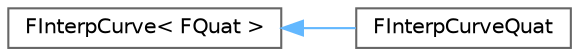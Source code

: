 digraph "Graphical Class Hierarchy"
{
 // INTERACTIVE_SVG=YES
 // LATEX_PDF_SIZE
  bgcolor="transparent";
  edge [fontname=Helvetica,fontsize=10,labelfontname=Helvetica,labelfontsize=10];
  node [fontname=Helvetica,fontsize=10,shape=box,height=0.2,width=0.4];
  rankdir="LR";
  Node0 [id="Node000000",label="FInterpCurve\< FQuat \>",height=0.2,width=0.4,color="grey40", fillcolor="white", style="filled",URL="$d2/dbf/classFInterpCurve.html",tooltip=" "];
  Node0 -> Node1 [id="edge4079_Node000000_Node000001",dir="back",color="steelblue1",style="solid",tooltip=" "];
  Node1 [id="Node000001",label="FInterpCurveQuat",height=0.2,width=0.4,color="grey40", fillcolor="white", style="filled",URL="$de/db2/structFInterpCurveQuat.html",tooltip=" "];
}
